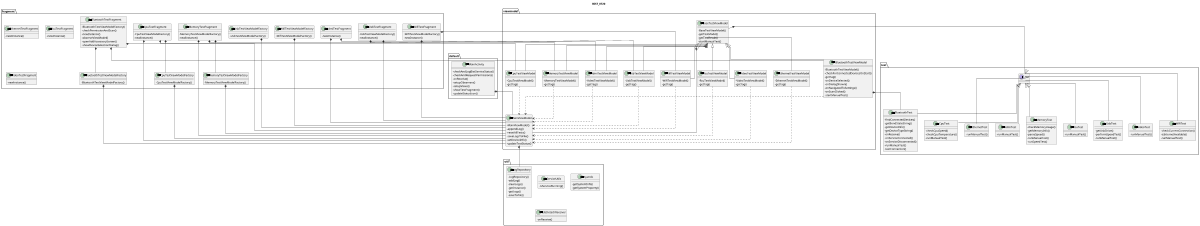  @startuml
'!theme cloudscape-design
title BIST_0720

' A4 사이즈 출력을 위한 레이아웃 최적화
top to bottom direction
skinparam linetype ortho
skinparam wrapWidth 200
skinparam groupInheritance 2

scale max 1200 width

' 기타 스타일링
skinparam packageStyle folder
skinparam classAttributeIconSize 0

package "default" {
  class "MainActivity" {
    - checkAndLogBistServiceStatus()
    - checkAndRequestPermissions()
    - onReceive()
    - setupObservers()
    - setupViews()
    - showTestFragment()
    - updateStatusIcon()
  }
}

package "fragment" {
  class "BluetoothTestFragment" {
    - BluetoothTestViewModelFactory()
    - checkPermissionAndScan()
    - newInstance()
    - observeViewModel()
    - openAddAccessoryScreen()
    - showDeviceSelectionDialog()
  }
  class "BluetoothTestViewModelFactory" {
    - BluetoothTestViewModelFactory()
  }
  class "CpuTestFragment" {
    - CpuTestViewModelFactory()
    - newInstance()
  }
  class "CpuTestViewModelFactory" {
    - CpuTestViewModelFactory()
  }
  class "EthernetTestFragment" {
    - newInstance()
  }
  class "HdmiTestFragment" {
    - newInstance()
  }
  class "MemoryTestFragment" {
    - MemoryTestViewModelFactory()
    - newInstance()
  }
  class "MemoryTestViewModelFactory" {
    - MemoryTestViewModelFactory()
  }
  class "RcuTestFragment" {
    - newInstance()
  }
  class "UsbTestFragment" {
    - UsbTestViewModelFactory()
    - newInstance()
  }
  class "UsbTestViewModelFactory" {
    - UsbTestViewModelFactory()
  }
  class "VideoTestFragment" {
    - newInstance()
  }
  class "WifiTestFragment" {
    - WifiTestViewModelFactory()
    - newInstance()
  }
  class "WifiTestViewModelFactory" {
    - WifiTestViewModelFactory()
  }
}

package "test" {
  class "BluetoothTest" {
    - findConnectedDevices()
    - getBondStateString()
    - getDeviceInfo()
    - getDeviceTypeString()
    - onReceive()
    - onServiceConnected()
    - onServiceDisconnected()
    - runManualTest()
    - testConnection()
  }
  class "CpuTest" {
    - checkCpuSpeed()
    - checkCpuTemperature()
    - runManualTest()
  }
  class "EthernetTest" {
    - runManualTest()
  }
  class "HdmiTest" {
    - runManualTest()
  }
  class "MemoryTest" {
    - checkMemoryUsage()
    - getMemoryInfo()
    - parseSpeed()
    - runManualTest()
    - runSpeedTest()
  }
  class "RcuTest" {
    - runManualTest()
  }
  interface "Test" {
  }
  class "UsbTest" {
    - getUsbDrive()
    - performSpeedTest()
    - runManualTest()
  }
  class "VideoTest" {
    - runManualTest()
  }
  class "WifiTest" {
    - checkCurrentConnection()
    - isInternetAvailable()
    - runManualTest()
  }
}

package "util" {
  class "LogRepository" {
    - LogRepository()
    - addLog()
    - clearLogs()
    - getInstance()
    - getLogs()
    - saveToFile()
  }
  class "ServiceUtils" {
    - isServiceRunning()
  }
  class "SysInfo" {
    - getSystemInfo()
    - getSystemProperty()
  }
  class "UsbDetachReceiver" {
    - onReceive()
  }
}

package "viewmodel" {
  class "BaseTestViewModel" {
    - BaseTestViewModel()
    - getTestModel()
    - getTestResult()
    - startManualTest()
  }
  class "BluetoothTestViewModel" {
    - BluetoothTestViewModel()
    - checkForConnectedDevicesOnStart()
    - getTag()
    - onDeviceSelected()
    - onDialogShown()
    - onNavigatedToSettings()
    - onScanClicked()
    - startManualTest()
  }
  class "CpuTestViewModel" {
    - CpuTestViewModel()
    - getTag()
  }
  class "EthernetTestViewModel" {
    - EthernetTestViewModel()
    - getTag()
  }
  class "HdmiTestViewModel" {
    - HdmiTestViewModel()
    - getTag()
  }
  class "MainViewModel" {
    - MainViewModel()
    - appendLog()
    - resetAllTests()
    - saveLogsToFile()
    - setDeviceInfo()
    - updateTestStatus()
  }
  class "MemoryTestViewModel" {
    - MemoryTestViewModel()
    - getTag()
  }
  class "RcuTestViewModel" {
    - RcuTestViewModel()
    - getTag()
  }
  class "UsbTestViewModel" {
    - UsbTestViewModel()
    - getTag()
  }
  class "VideoTestViewModel" {
    - VideoTestViewModel()
    - getTag()
  }
  class "WifiTestViewModel" {
    - WifiTestViewModel()
    - getTag()
  }
}

' --- 관계 정의 ---

MainActivity *-- MainViewModel
BluetoothTestFragment *-- BluetoothTestViewModelFactory
BluetoothTestFragment *-- MainViewModel
BluetoothTestFragment *-- BluetoothTestViewModel
BluetoothTestViewModelFactory *-- MainViewModel
CpuTestFragment *-- CpuTestViewModel
CpuTestFragment *-- MainViewModel
CpuTestFragment *-- CpuTestViewModelFactory
CpuTestViewModelFactory *-- MainViewModel
HdmiTestFragment *-- MainViewModel
HdmiTestFragment *-- HdmiTestViewModel
MemoryTestFragment *-- MainViewModel
MemoryTestFragment *-- MemoryTestViewModelFactory
MemoryTestFragment *-- MemoryTestViewModel
MemoryTestViewModelFactory *-- MainViewModel
UsbTestFragment *-- MainViewModel
UsbTestFragment *-- UsbTestViewModel
UsbTestViewModelFactory *-- MainViewModel
WifiTestFragment *-- MainViewModel
WifiTestFragment *-- WifiTestViewModel
WifiTestViewModelFactory *-- MainViewModel
Test <|.. BluetoothTest
Test <|.. CpuTest
Test <|.. EthernetTest
Test <|.. HdmiTest
Test <|.. MemoryTest
Test <|.. RcuTest
Test <|.. UsbTest
Test <|.. VideoTest
Test <|.. WifiTest
BaseTestViewModel *-- Test
BaseTestViewModel *-- MainViewModel
BaseTestViewModel <|-- BluetoothTestViewModel
BluetoothTestViewModel *-- BluetoothTest
BluetoothTestViewModel ..> MainViewModel
BaseTestViewModel <|-- CpuTestViewModel
CpuTestViewModel ..> MainViewModel
BaseTestViewModel <|-- EthernetTestViewModel
EthernetTestViewModel ..> MainViewModel
BaseTestViewModel <|-- HdmiTestViewModel
HdmiTestViewModel ..> MainViewModel
MainViewModel *-- LogRepository
BaseTestViewModel <|-- MemoryTestViewModel
MemoryTestViewModel ..> MainViewModel
BaseTestViewModel <|-- RcuTestViewModel
RcuTestViewModel ..> MainViewModel
BaseTestViewModel <|-- UsbTestViewModel
UsbTestViewModel ..> MainViewModel
BaseTestViewModel <|-- VideoTestViewModel
VideoTestViewModel ..> MainViewModel
BaseTestViewModel <|-- WifiTestViewModel
WifiTestViewModel ..> MainViewModel

@enduml
